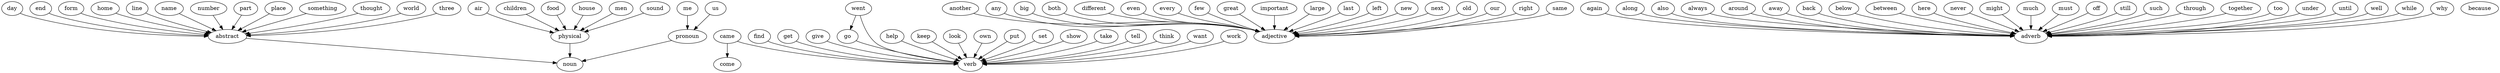 digraph g {

/* physical */
n1  [label="air"];
n16 [label="children"];
n25 [label="food"];
n34 [label="house"];
n43 [label="men"];
n64 [label="sound"];

n1  -> physical;
n16 -> physical;
n25 -> physical;
n34 -> physical;
n43 -> physical;
n64 -> physical;
physical -> noun;

/* abstract */
n18 [label="day"];
n20 [label="end"];
n26 [label="form"];
n33 [label="home"];
n40 [label="line"];
n47 [label="name"];
n51 [label="number"];
n56 [label="part"];
n57 [label="place"];
n63 [label="something"];
n70 [label="thought"];
n84 [label="world"];
n71 [label="three"];

n18 -> abstract;
n20 -> abstract;
n26 -> abstract;
n33 -> abstract;
n40 -> abstract;
n47 -> abstract;
n51 -> abstract;
n56 -> abstract;
n57 -> abstract;
n63 -> abstract;
n70 -> abstract;
n84 -> abstract;
n71 -> abstract;
abstract -> noun;

/* pronoun */
n42 [label="me"];
n77 [label="us"];
n42 -> pronoun;
n77 -> pronoun;
pronoun -> noun;

/* verbs */
n15 [label="came"];
n17 [label="come"];
n24 [label="find"];
n27 [label="get"];
n28 [label="give"];
n29 [label="go"];
n31 [label="help"];
n36 [label="keep"];
n41 [label="look"];
n55 [label="own"];
n58 [label="put"];
n61 [label="set"];
n62 [label="show"];
n67 [label="take"];
n68 [label="tell"];
n69 [label="think"];
n78 [label="want"];
n80 [label="went"];
n83 [label="work"];

n15 -> n17;
n80 -> n29;

n15 -> verb;
n24 -> verb;
n27 -> verb;
n28 -> verb;
n29 -> verb;
n31 -> verb;
n36 -> verb;
n41 -> verb;
n55 -> verb;
n58 -> verb;
n61 -> verb;
n62 -> verb;
n67 -> verb;
n68 -> verb;
n69 -> verb;
n78 -> verb;
n80 -> verb;
n83 -> verb;

/* adjectives */
n5  [label="another"];   
n6  [label="any"];
n13 [label="big"];
n14 [label="both"];
n19 [label="different"];
n21 [label="even"];
n22 [label="every"];
n23 [label="few"];
n30 [label="great"];
n35 [label="important"];
n37 [label="large"];
n38 [label="last"];
n39 [label="left"];
n49 [label="new"];
n50 [label="next"];
n53 [label="old"];
n54 [label="our"];
n59 [label="right"];
n60 [label="same"];

n5  -> adjective;
n6  -> adjective;
n13 -> adjective;
n14 -> adjective;
n19 -> adjective;
n21 -> adjective;
n22 -> adjective;
n23 -> adjective;
n30 -> adjective;
n35 -> adjective;
n37 -> adjective;
n38 -> adjective;
n39 -> adjective;
n49 -> adjective;
n50 -> adjective;
n53 -> adjective;
n54 -> adjective;
n59 -> adjective;
n60 -> adjective;

/* adverbs */
n0  [label="again"];
n2  [label="along"];
n3  [label="also"];
n4  [label="always"];
n7  [label="around"];
n8  [label="away"];
n9  [label="back"];
n11 [label="below"];
n12 [label="between"];
n32 [label="here"];
n48 [label="never"];
n44 [label="might"];
n45 [label="much"];
n46 [label="must"];
n52 [label="off"];
n65 [label="still"];
n66 [label="such"];
n72 [label="through"];
n73 [label="together"];
n74 [label="too"];
n75 [label="under"];
n76 [label="until"];
n79 [label="well"];
n81 [label="while"];
n82 [label="why"];

n0  -> adverb;
n2  -> adverb;
n3  -> adverb;
n4  -> adverb;
n7  -> adverb;
n8  -> adverb;
n9  -> adverb;
n11 -> adverb;
n12 -> adverb;
n32 -> adverb;
n48 -> adverb;
n44 -> adverb;
n45 -> adverb;
n46 -> adverb;
n52 -> adverb;
n65 -> adverb;
n66 -> adverb;
n72 -> adverb;
n73 -> adverb;
n74 -> adverb;
n75 -> adverb;
n76 -> adverb;
n79 -> adverb;
n81 -> adverb;
n82 -> adverb;

/* connectives */
n10 [label="because"]
}
